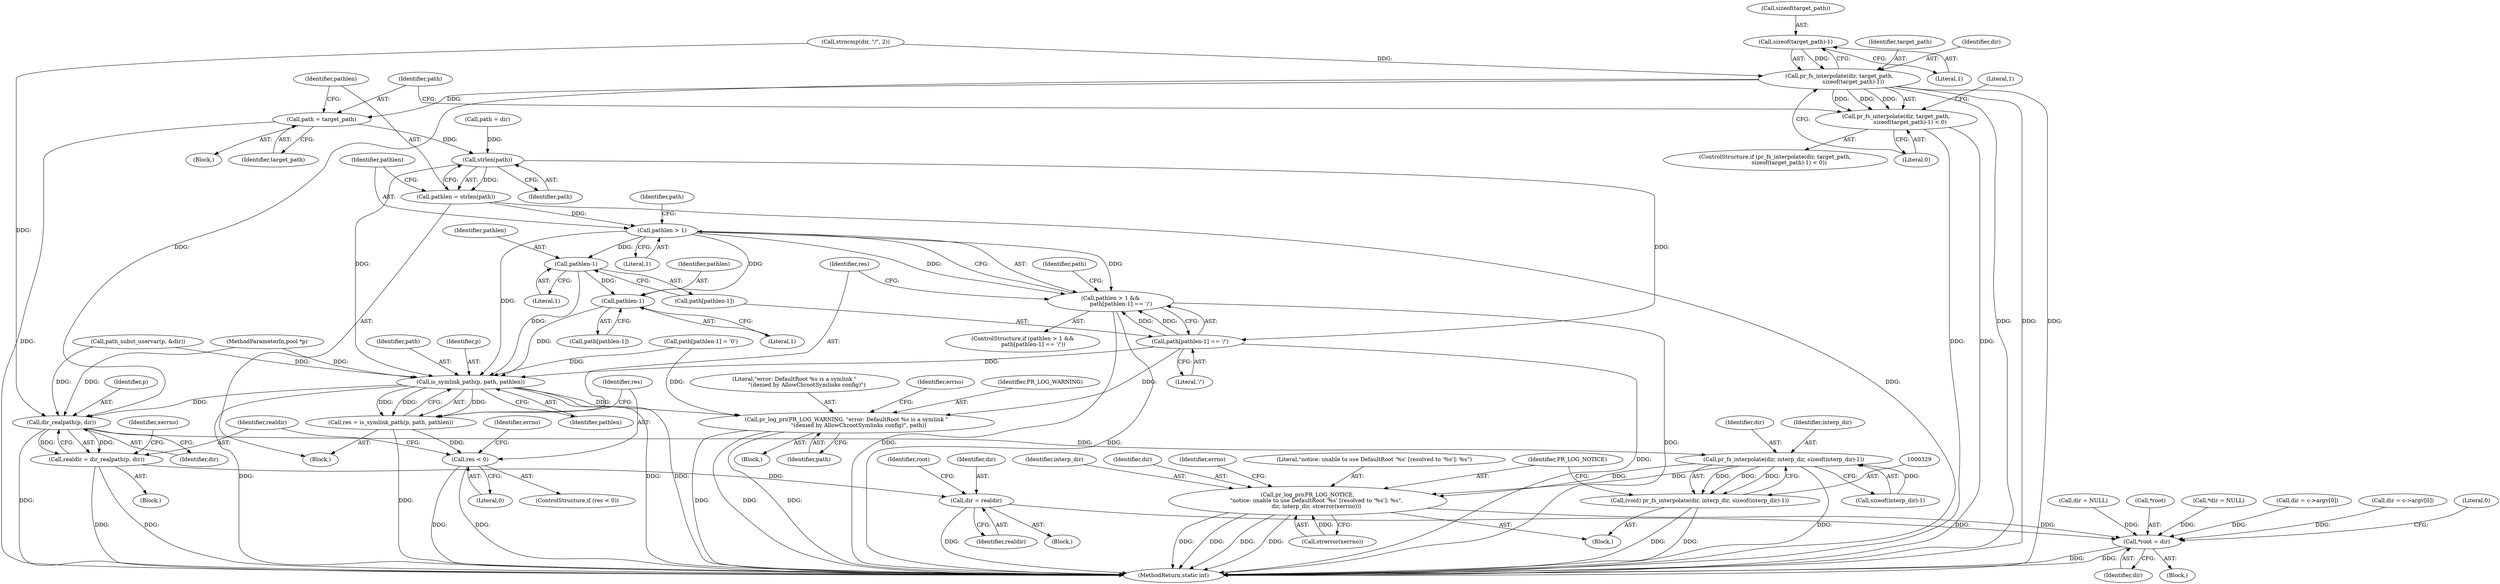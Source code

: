 digraph "0_proftpd_ecff21e0d0e84f35c299ef91d7fda088e516d4ed@API" {
"1000243" [label="(Call,sizeof(target_path)-1)"];
"1000240" [label="(Call,pr_fs_interpolate(dir, target_path,\n                sizeof(target_path)-1))"];
"1000239" [label="(Call,pr_fs_interpolate(dir, target_path,\n                sizeof(target_path)-1) < 0)"];
"1000252" [label="(Call,path = target_path)"];
"1000257" [label="(Call,strlen(path))"];
"1000255" [label="(Call,pathlen = strlen(path))"];
"1000261" [label="(Call,pathlen > 1)"];
"1000260" [label="(Call,pathlen > 1 &&\n            path[pathlen-1] == '/')"];
"1000267" [label="(Call,pathlen-1)"];
"1000275" [label="(Call,pathlen-1)"];
"1000281" [label="(Call,is_symlink_path(p, path, pathlen))"];
"1000279" [label="(Call,res = is_symlink_path(p, path, pathlen))"];
"1000286" [label="(Call,res < 0)"];
"1000295" [label="(Call,pr_log_pri(PR_LOG_WARNING, \"error: DefaultRoot %s is a symlink \"\n              \"(denied by AllowChrootSymlinks config)\", path))"];
"1000308" [label="(Call,dir_realpath(p, dir))"];
"1000306" [label="(Call,realdir = dir_realpath(p, dir))"];
"1000317" [label="(Call,dir = realdir)"];
"1000347" [label="(Call,*root = dir)"];
"1000330" [label="(Call,pr_fs_interpolate(dir, interp_dir, sizeof(interp_dir)-1))"];
"1000328" [label="(Call,(void) pr_fs_interpolate(dir, interp_dir, sizeof(interp_dir)-1))"];
"1000337" [label="(Call,pr_log_pri(PR_LOG_NOTICE,\n          \"notice: unable to use DefaultRoot '%s' [resolved to '%s']: %s\",\n          dir, interp_dir, strerror(xerrno)))"];
"1000264" [label="(Call,path[pathlen-1] == '/')"];
"1000328" [label="(Call,(void) pr_fs_interpolate(dir, interp_dir, sizeof(interp_dir)-1))"];
"1000209" [label="(Block,)"];
"1000341" [label="(Identifier,interp_dir)"];
"1000331" [label="(Identifier,dir)"];
"1000265" [label="(Call,path[pathlen-1])"];
"1000280" [label="(Identifier,res)"];
"1000266" [label="(Identifier,path)"];
"1000273" [label="(Call,path[pathlen-1])"];
"1000317" [label="(Call,dir = realdir)"];
"1000276" [label="(Identifier,pathlen)"];
"1000284" [label="(Identifier,pathlen)"];
"1000294" [label="(Block,)"];
"1000310" [label="(Identifier,dir)"];
"1000253" [label="(Identifier,path)"];
"1000260" [label="(Call,pathlen > 1 &&\n            path[pathlen-1] == '/')"];
"1000244" [label="(Call,sizeof(target_path))"];
"1000269" [label="(Literal,1)"];
"1000307" [label="(Identifier,realdir)"];
"1000275" [label="(Call,pathlen-1)"];
"1000353" [label="(MethodReturn,static int)"];
"1000258" [label="(Identifier,path)"];
"1000239" [label="(Call,pr_fs_interpolate(dir, target_path,\n                sizeof(target_path)-1) < 0)"];
"1000348" [label="(Call,*root)"];
"1000223" [label="(Call,path = dir)"];
"1000246" [label="(Literal,1)"];
"1000281" [label="(Call,is_symlink_path(p, path, pathlen))"];
"1000272" [label="(Call,path[pathlen-1] = '\0')"];
"1000318" [label="(Identifier,dir)"];
"1000338" [label="(Identifier,PR_LOG_NOTICE)"];
"1000300" [label="(Identifier,errno)"];
"1000279" [label="(Call,res = is_symlink_path(p, path, pathlen))"];
"1000274" [label="(Identifier,path)"];
"1000261" [label="(Call,pathlen > 1)"];
"1000287" [label="(Identifier,res)"];
"1000309" [label="(Identifier,p)"];
"1000342" [label="(Call,strerror(xerrno))"];
"1000110" [label="(Block,)"];
"1000238" [label="(ControlStructure,if (pr_fs_interpolate(dir, target_path,\n                sizeof(target_path)-1) < 0))"];
"1000296" [label="(Identifier,PR_LOG_WARNING)"];
"1000270" [label="(Literal,'/')"];
"1000337" [label="(Call,pr_log_pri(PR_LOG_NOTICE,\n          \"notice: unable to use DefaultRoot '%s' [resolved to '%s']: %s\",\n          dir, interp_dir, strerror(xerrno)))"];
"1000199" [label="(Call,strncmp(dir, \"/\", 2))"];
"1000242" [label="(Identifier,target_path)"];
"1000298" [label="(Identifier,path)"];
"1000241" [label="(Identifier,dir)"];
"1000237" [label="(Block,)"];
"1000306" [label="(Call,realdir = dir_realpath(p, dir))"];
"1000251" [label="(Literal,1)"];
"1000350" [label="(Identifier,dir)"];
"1000247" [label="(Literal,0)"];
"1000321" [label="(Block,)"];
"1000340" [label="(Identifier,dir)"];
"1000277" [label="(Literal,1)"];
"1000267" [label="(Call,pathlen-1)"];
"1000345" [label="(Identifier,errno)"];
"1000288" [label="(Literal,0)"];
"1000185" [label="(Call,path_subst_uservar(p, &dir))"];
"1000349" [label="(Identifier,root)"];
"1000254" [label="(Identifier,target_path)"];
"1000312" [label="(Identifier,xerrno)"];
"1000240" [label="(Call,pr_fs_interpolate(dir, target_path,\n                sizeof(target_path)-1))"];
"1000347" [label="(Call,*root = dir)"];
"1000295" [label="(Call,pr_log_pri(PR_LOG_WARNING, \"error: DefaultRoot %s is a symlink \"\n              \"(denied by AllowChrootSymlinks config)\", path))"];
"1000268" [label="(Identifier,pathlen)"];
"1000316" [label="(Block,)"];
"1000257" [label="(Call,strlen(path))"];
"1000116" [label="(Call,*dir = NULL)"];
"1000255" [label="(Call,pathlen = strlen(path))"];
"1000333" [label="(Call,sizeof(interp_dir)-1)"];
"1000259" [label="(ControlStructure,if (pathlen > 1 &&\n            path[pathlen-1] == '/'))"];
"1000283" [label="(Identifier,path)"];
"1000140" [label="(Call,dir = c->argv[0])"];
"1000319" [label="(Identifier,realdir)"];
"1000263" [label="(Literal,1)"];
"1000332" [label="(Identifier,interp_dir)"];
"1000262" [label="(Identifier,pathlen)"];
"1000285" [label="(ControlStructure,if (res < 0))"];
"1000161" [label="(Call,dir = c->argv[0])"];
"1000330" [label="(Call,pr_fs_interpolate(dir, interp_dir, sizeof(interp_dir)-1))"];
"1000256" [label="(Identifier,pathlen)"];
"1000282" [label="(Identifier,p)"];
"1000286" [label="(Call,res < 0)"];
"1000352" [label="(Literal,0)"];
"1000205" [label="(Call,dir = NULL)"];
"1000243" [label="(Call,sizeof(target_path)-1)"];
"1000264" [label="(Call,path[pathlen-1] == '/')"];
"1000107" [label="(MethodParameterIn,pool *p)"];
"1000219" [label="(Block,)"];
"1000292" [label="(Identifier,errno)"];
"1000297" [label="(Literal,\"error: DefaultRoot %s is a symlink \"\n              \"(denied by AllowChrootSymlinks config)\")"];
"1000339" [label="(Literal,\"notice: unable to use DefaultRoot '%s' [resolved to '%s']: %s\")"];
"1000308" [label="(Call,dir_realpath(p, dir))"];
"1000252" [label="(Call,path = target_path)"];
"1000243" -> "1000240"  [label="AST: "];
"1000243" -> "1000246"  [label="CFG: "];
"1000244" -> "1000243"  [label="AST: "];
"1000246" -> "1000243"  [label="AST: "];
"1000240" -> "1000243"  [label="CFG: "];
"1000243" -> "1000240"  [label="DDG: "];
"1000240" -> "1000239"  [label="AST: "];
"1000241" -> "1000240"  [label="AST: "];
"1000242" -> "1000240"  [label="AST: "];
"1000247" -> "1000240"  [label="CFG: "];
"1000240" -> "1000353"  [label="DDG: "];
"1000240" -> "1000353"  [label="DDG: "];
"1000240" -> "1000353"  [label="DDG: "];
"1000240" -> "1000239"  [label="DDG: "];
"1000240" -> "1000239"  [label="DDG: "];
"1000240" -> "1000239"  [label="DDG: "];
"1000199" -> "1000240"  [label="DDG: "];
"1000240" -> "1000252"  [label="DDG: "];
"1000240" -> "1000308"  [label="DDG: "];
"1000239" -> "1000238"  [label="AST: "];
"1000239" -> "1000247"  [label="CFG: "];
"1000247" -> "1000239"  [label="AST: "];
"1000251" -> "1000239"  [label="CFG: "];
"1000253" -> "1000239"  [label="CFG: "];
"1000239" -> "1000353"  [label="DDG: "];
"1000239" -> "1000353"  [label="DDG: "];
"1000252" -> "1000237"  [label="AST: "];
"1000252" -> "1000254"  [label="CFG: "];
"1000253" -> "1000252"  [label="AST: "];
"1000254" -> "1000252"  [label="AST: "];
"1000256" -> "1000252"  [label="CFG: "];
"1000252" -> "1000353"  [label="DDG: "];
"1000252" -> "1000257"  [label="DDG: "];
"1000257" -> "1000255"  [label="AST: "];
"1000257" -> "1000258"  [label="CFG: "];
"1000258" -> "1000257"  [label="AST: "];
"1000255" -> "1000257"  [label="CFG: "];
"1000257" -> "1000255"  [label="DDG: "];
"1000223" -> "1000257"  [label="DDG: "];
"1000257" -> "1000264"  [label="DDG: "];
"1000257" -> "1000281"  [label="DDG: "];
"1000255" -> "1000219"  [label="AST: "];
"1000256" -> "1000255"  [label="AST: "];
"1000262" -> "1000255"  [label="CFG: "];
"1000255" -> "1000353"  [label="DDG: "];
"1000255" -> "1000261"  [label="DDG: "];
"1000261" -> "1000260"  [label="AST: "];
"1000261" -> "1000263"  [label="CFG: "];
"1000262" -> "1000261"  [label="AST: "];
"1000263" -> "1000261"  [label="AST: "];
"1000266" -> "1000261"  [label="CFG: "];
"1000260" -> "1000261"  [label="CFG: "];
"1000261" -> "1000260"  [label="DDG: "];
"1000261" -> "1000260"  [label="DDG: "];
"1000261" -> "1000267"  [label="DDG: "];
"1000261" -> "1000275"  [label="DDG: "];
"1000261" -> "1000281"  [label="DDG: "];
"1000260" -> "1000259"  [label="AST: "];
"1000260" -> "1000264"  [label="CFG: "];
"1000264" -> "1000260"  [label="AST: "];
"1000274" -> "1000260"  [label="CFG: "];
"1000280" -> "1000260"  [label="CFG: "];
"1000260" -> "1000353"  [label="DDG: "];
"1000260" -> "1000353"  [label="DDG: "];
"1000260" -> "1000353"  [label="DDG: "];
"1000264" -> "1000260"  [label="DDG: "];
"1000264" -> "1000260"  [label="DDG: "];
"1000267" -> "1000265"  [label="AST: "];
"1000267" -> "1000269"  [label="CFG: "];
"1000268" -> "1000267"  [label="AST: "];
"1000269" -> "1000267"  [label="AST: "];
"1000265" -> "1000267"  [label="CFG: "];
"1000267" -> "1000275"  [label="DDG: "];
"1000267" -> "1000281"  [label="DDG: "];
"1000275" -> "1000273"  [label="AST: "];
"1000275" -> "1000277"  [label="CFG: "];
"1000276" -> "1000275"  [label="AST: "];
"1000277" -> "1000275"  [label="AST: "];
"1000273" -> "1000275"  [label="CFG: "];
"1000275" -> "1000281"  [label="DDG: "];
"1000281" -> "1000279"  [label="AST: "];
"1000281" -> "1000284"  [label="CFG: "];
"1000282" -> "1000281"  [label="AST: "];
"1000283" -> "1000281"  [label="AST: "];
"1000284" -> "1000281"  [label="AST: "];
"1000279" -> "1000281"  [label="CFG: "];
"1000281" -> "1000353"  [label="DDG: "];
"1000281" -> "1000353"  [label="DDG: "];
"1000281" -> "1000353"  [label="DDG: "];
"1000281" -> "1000279"  [label="DDG: "];
"1000281" -> "1000279"  [label="DDG: "];
"1000281" -> "1000279"  [label="DDG: "];
"1000185" -> "1000281"  [label="DDG: "];
"1000107" -> "1000281"  [label="DDG: "];
"1000264" -> "1000281"  [label="DDG: "];
"1000272" -> "1000281"  [label="DDG: "];
"1000281" -> "1000295"  [label="DDG: "];
"1000281" -> "1000308"  [label="DDG: "];
"1000279" -> "1000219"  [label="AST: "];
"1000280" -> "1000279"  [label="AST: "];
"1000287" -> "1000279"  [label="CFG: "];
"1000279" -> "1000353"  [label="DDG: "];
"1000279" -> "1000286"  [label="DDG: "];
"1000286" -> "1000285"  [label="AST: "];
"1000286" -> "1000288"  [label="CFG: "];
"1000287" -> "1000286"  [label="AST: "];
"1000288" -> "1000286"  [label="AST: "];
"1000292" -> "1000286"  [label="CFG: "];
"1000307" -> "1000286"  [label="CFG: "];
"1000286" -> "1000353"  [label="DDG: "];
"1000286" -> "1000353"  [label="DDG: "];
"1000295" -> "1000294"  [label="AST: "];
"1000295" -> "1000298"  [label="CFG: "];
"1000296" -> "1000295"  [label="AST: "];
"1000297" -> "1000295"  [label="AST: "];
"1000298" -> "1000295"  [label="AST: "];
"1000300" -> "1000295"  [label="CFG: "];
"1000295" -> "1000353"  [label="DDG: "];
"1000295" -> "1000353"  [label="DDG: "];
"1000295" -> "1000353"  [label="DDG: "];
"1000264" -> "1000295"  [label="DDG: "];
"1000272" -> "1000295"  [label="DDG: "];
"1000308" -> "1000306"  [label="AST: "];
"1000308" -> "1000310"  [label="CFG: "];
"1000309" -> "1000308"  [label="AST: "];
"1000310" -> "1000308"  [label="AST: "];
"1000306" -> "1000308"  [label="CFG: "];
"1000308" -> "1000353"  [label="DDG: "];
"1000308" -> "1000306"  [label="DDG: "];
"1000308" -> "1000306"  [label="DDG: "];
"1000185" -> "1000308"  [label="DDG: "];
"1000107" -> "1000308"  [label="DDG: "];
"1000199" -> "1000308"  [label="DDG: "];
"1000308" -> "1000330"  [label="DDG: "];
"1000306" -> "1000209"  [label="AST: "];
"1000307" -> "1000306"  [label="AST: "];
"1000312" -> "1000306"  [label="CFG: "];
"1000306" -> "1000353"  [label="DDG: "];
"1000306" -> "1000353"  [label="DDG: "];
"1000306" -> "1000317"  [label="DDG: "];
"1000317" -> "1000316"  [label="AST: "];
"1000317" -> "1000319"  [label="CFG: "];
"1000318" -> "1000317"  [label="AST: "];
"1000319" -> "1000317"  [label="AST: "];
"1000349" -> "1000317"  [label="CFG: "];
"1000317" -> "1000353"  [label="DDG: "];
"1000317" -> "1000347"  [label="DDG: "];
"1000347" -> "1000110"  [label="AST: "];
"1000347" -> "1000350"  [label="CFG: "];
"1000348" -> "1000347"  [label="AST: "];
"1000350" -> "1000347"  [label="AST: "];
"1000352" -> "1000347"  [label="CFG: "];
"1000347" -> "1000353"  [label="DDG: "];
"1000347" -> "1000353"  [label="DDG: "];
"1000116" -> "1000347"  [label="DDG: "];
"1000337" -> "1000347"  [label="DDG: "];
"1000161" -> "1000347"  [label="DDG: "];
"1000205" -> "1000347"  [label="DDG: "];
"1000140" -> "1000347"  [label="DDG: "];
"1000330" -> "1000328"  [label="AST: "];
"1000330" -> "1000333"  [label="CFG: "];
"1000331" -> "1000330"  [label="AST: "];
"1000332" -> "1000330"  [label="AST: "];
"1000333" -> "1000330"  [label="AST: "];
"1000328" -> "1000330"  [label="CFG: "];
"1000330" -> "1000353"  [label="DDG: "];
"1000330" -> "1000328"  [label="DDG: "];
"1000330" -> "1000328"  [label="DDG: "];
"1000330" -> "1000328"  [label="DDG: "];
"1000333" -> "1000330"  [label="DDG: "];
"1000330" -> "1000337"  [label="DDG: "];
"1000330" -> "1000337"  [label="DDG: "];
"1000328" -> "1000321"  [label="AST: "];
"1000329" -> "1000328"  [label="AST: "];
"1000338" -> "1000328"  [label="CFG: "];
"1000328" -> "1000353"  [label="DDG: "];
"1000328" -> "1000353"  [label="DDG: "];
"1000337" -> "1000321"  [label="AST: "];
"1000337" -> "1000342"  [label="CFG: "];
"1000338" -> "1000337"  [label="AST: "];
"1000339" -> "1000337"  [label="AST: "];
"1000340" -> "1000337"  [label="AST: "];
"1000341" -> "1000337"  [label="AST: "];
"1000342" -> "1000337"  [label="AST: "];
"1000345" -> "1000337"  [label="CFG: "];
"1000337" -> "1000353"  [label="DDG: "];
"1000337" -> "1000353"  [label="DDG: "];
"1000337" -> "1000353"  [label="DDG: "];
"1000337" -> "1000353"  [label="DDG: "];
"1000342" -> "1000337"  [label="DDG: "];
"1000264" -> "1000270"  [label="CFG: "];
"1000265" -> "1000264"  [label="AST: "];
"1000270" -> "1000264"  [label="AST: "];
"1000264" -> "1000353"  [label="DDG: "];
}
